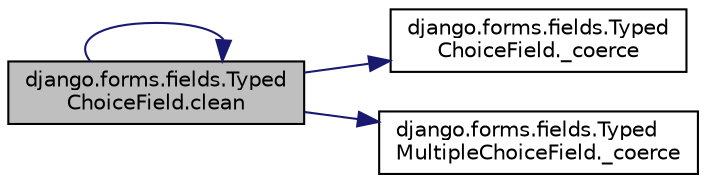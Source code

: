 digraph "django.forms.fields.TypedChoiceField.clean"
{
 // LATEX_PDF_SIZE
  edge [fontname="Helvetica",fontsize="10",labelfontname="Helvetica",labelfontsize="10"];
  node [fontname="Helvetica",fontsize="10",shape=record];
  rankdir="LR";
  Node1 [label="django.forms.fields.Typed\lChoiceField.clean",height=0.2,width=0.4,color="black", fillcolor="grey75", style="filled", fontcolor="black",tooltip=" "];
  Node1 -> Node2 [color="midnightblue",fontsize="10",style="solid",fontname="Helvetica"];
  Node2 [label="django.forms.fields.Typed\lChoiceField._coerce",height=0.2,width=0.4,color="black", fillcolor="white", style="filled",URL="$d4/dc6/classdjango_1_1forms_1_1fields_1_1_typed_choice_field.html#a688359bf5863ecee6cc110128cedd17e",tooltip=" "];
  Node1 -> Node3 [color="midnightblue",fontsize="10",style="solid",fontname="Helvetica"];
  Node3 [label="django.forms.fields.Typed\lMultipleChoiceField._coerce",height=0.2,width=0.4,color="black", fillcolor="white", style="filled",URL="$d5/db0/classdjango_1_1forms_1_1fields_1_1_typed_multiple_choice_field.html#a8d8c3b6166766238ecbadeda6fdf0068",tooltip=" "];
  Node1 -> Node1 [color="midnightblue",fontsize="10",style="solid",fontname="Helvetica"];
}

